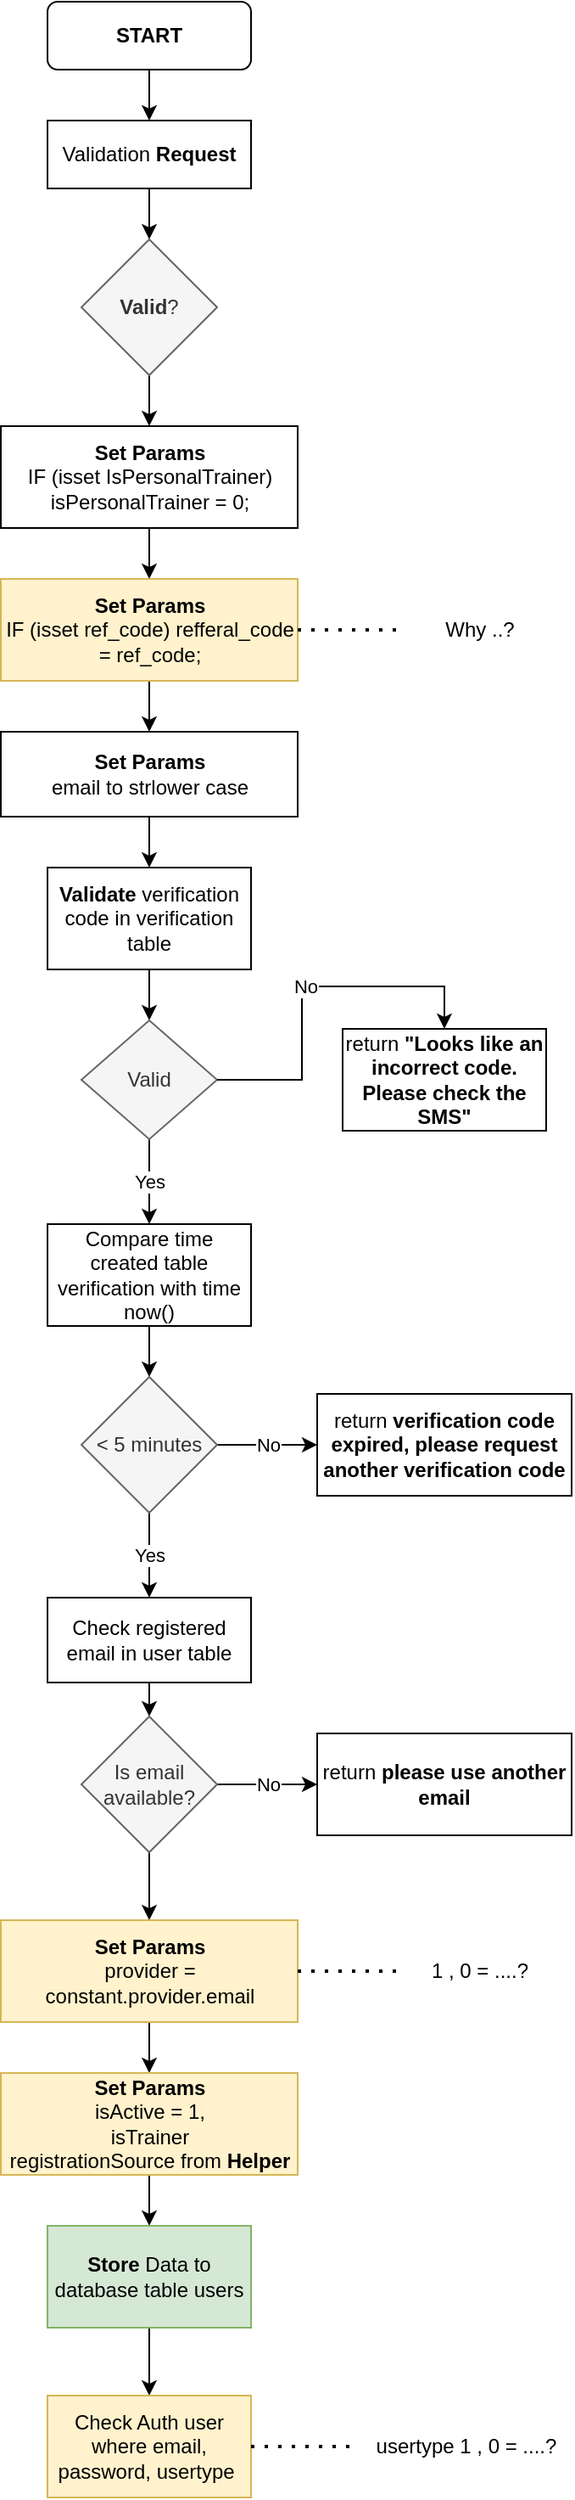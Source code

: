 <mxfile version="14.4.3" type="github">
  <diagram id="C5RBs43oDa-KdzZeNtuy" name="Page-1">
    <mxGraphModel dx="1106" dy="540" grid="1" gridSize="10" guides="1" tooltips="1" connect="1" arrows="1" fold="1" page="1" pageScale="1" pageWidth="827" pageHeight="1169" math="0" shadow="0">
      <root>
        <mxCell id="WIyWlLk6GJQsqaUBKTNV-0" />
        <mxCell id="WIyWlLk6GJQsqaUBKTNV-1" parent="WIyWlLk6GJQsqaUBKTNV-0" />
        <mxCell id="W2D2LNSOdKJTDfiLRsnm-13" style="edgeStyle=none;rounded=0;orthogonalLoop=1;jettySize=auto;html=1;exitX=0.5;exitY=1;exitDx=0;exitDy=0;entryX=0.5;entryY=0;entryDx=0;entryDy=0;" edge="1" parent="WIyWlLk6GJQsqaUBKTNV-1" source="WIyWlLk6GJQsqaUBKTNV-3" target="W2D2LNSOdKJTDfiLRsnm-1">
          <mxGeometry relative="1" as="geometry" />
        </mxCell>
        <mxCell id="WIyWlLk6GJQsqaUBKTNV-3" value="&lt;b&gt;START&lt;/b&gt;" style="rounded=1;whiteSpace=wrap;html=1;fontSize=12;glass=0;strokeWidth=1;shadow=0;" parent="WIyWlLk6GJQsqaUBKTNV-1" vertex="1">
          <mxGeometry x="120" y="20" width="120" height="40" as="geometry" />
        </mxCell>
        <mxCell id="W2D2LNSOdKJTDfiLRsnm-12" style="edgeStyle=none;rounded=0;orthogonalLoop=1;jettySize=auto;html=1;exitX=0.5;exitY=1;exitDx=0;exitDy=0;" edge="1" parent="WIyWlLk6GJQsqaUBKTNV-1" source="W2D2LNSOdKJTDfiLRsnm-1" target="W2D2LNSOdKJTDfiLRsnm-2">
          <mxGeometry relative="1" as="geometry" />
        </mxCell>
        <mxCell id="W2D2LNSOdKJTDfiLRsnm-1" value="Validation &lt;b&gt;Request&lt;/b&gt;" style="rounded=0;whiteSpace=wrap;html=1;" vertex="1" parent="WIyWlLk6GJQsqaUBKTNV-1">
          <mxGeometry x="120" y="90" width="120" height="40" as="geometry" />
        </mxCell>
        <mxCell id="W2D2LNSOdKJTDfiLRsnm-16" style="edgeStyle=none;rounded=0;orthogonalLoop=1;jettySize=auto;html=1;exitX=0.5;exitY=1;exitDx=0;exitDy=0;" edge="1" parent="WIyWlLk6GJQsqaUBKTNV-1" source="W2D2LNSOdKJTDfiLRsnm-2" target="W2D2LNSOdKJTDfiLRsnm-3">
          <mxGeometry relative="1" as="geometry" />
        </mxCell>
        <mxCell id="W2D2LNSOdKJTDfiLRsnm-2" value="&lt;b&gt;Valid&lt;/b&gt;?" style="rhombus;whiteSpace=wrap;html=1;fillColor=#f5f5f5;strokeColor=#666666;fontColor=#333333;" vertex="1" parent="WIyWlLk6GJQsqaUBKTNV-1">
          <mxGeometry x="140" y="160" width="80" height="80" as="geometry" />
        </mxCell>
        <mxCell id="W2D2LNSOdKJTDfiLRsnm-15" style="edgeStyle=none;rounded=0;orthogonalLoop=1;jettySize=auto;html=1;" edge="1" parent="WIyWlLk6GJQsqaUBKTNV-1" source="W2D2LNSOdKJTDfiLRsnm-3">
          <mxGeometry relative="1" as="geometry">
            <mxPoint x="187.5" y="270" as="targetPoint" />
          </mxGeometry>
        </mxCell>
        <mxCell id="W2D2LNSOdKJTDfiLRsnm-17" style="edgeStyle=none;rounded=0;orthogonalLoop=1;jettySize=auto;html=1;exitX=0.5;exitY=1;exitDx=0;exitDy=0;entryX=0.5;entryY=0;entryDx=0;entryDy=0;" edge="1" parent="WIyWlLk6GJQsqaUBKTNV-1" source="W2D2LNSOdKJTDfiLRsnm-3" target="W2D2LNSOdKJTDfiLRsnm-4">
          <mxGeometry relative="1" as="geometry" />
        </mxCell>
        <mxCell id="W2D2LNSOdKJTDfiLRsnm-3" value="&lt;b&gt;Set Params&lt;br&gt;&lt;/b&gt;IF (isset IsPersonalTrainer) isPersonalTrainer = 0;" style="rounded=0;whiteSpace=wrap;html=1;" vertex="1" parent="WIyWlLk6GJQsqaUBKTNV-1">
          <mxGeometry x="92.5" y="270" width="175" height="60" as="geometry" />
        </mxCell>
        <mxCell id="W2D2LNSOdKJTDfiLRsnm-18" style="edgeStyle=none;rounded=0;orthogonalLoop=1;jettySize=auto;html=1;exitX=0.5;exitY=1;exitDx=0;exitDy=0;" edge="1" parent="WIyWlLk6GJQsqaUBKTNV-1" source="W2D2LNSOdKJTDfiLRsnm-4" target="W2D2LNSOdKJTDfiLRsnm-5">
          <mxGeometry relative="1" as="geometry" />
        </mxCell>
        <mxCell id="W2D2LNSOdKJTDfiLRsnm-4" value="&lt;b&gt;Set Params&lt;/b&gt;&lt;br&gt;IF (isset ref_code) refferal_code = ref_code;" style="rounded=0;whiteSpace=wrap;html=1;fillColor=#fff2cc;strokeColor=#d6b656;" vertex="1" parent="WIyWlLk6GJQsqaUBKTNV-1">
          <mxGeometry x="92.5" y="360" width="175" height="60" as="geometry" />
        </mxCell>
        <mxCell id="W2D2LNSOdKJTDfiLRsnm-19" style="edgeStyle=none;rounded=0;orthogonalLoop=1;jettySize=auto;html=1;exitX=0.5;exitY=1;exitDx=0;exitDy=0;entryX=0.5;entryY=0;entryDx=0;entryDy=0;" edge="1" parent="WIyWlLk6GJQsqaUBKTNV-1" source="W2D2LNSOdKJTDfiLRsnm-5" target="W2D2LNSOdKJTDfiLRsnm-6">
          <mxGeometry relative="1" as="geometry" />
        </mxCell>
        <mxCell id="W2D2LNSOdKJTDfiLRsnm-5" value="&lt;b&gt;Set Params&lt;br&gt;&lt;/b&gt;email to strlower case" style="rounded=0;whiteSpace=wrap;html=1;" vertex="1" parent="WIyWlLk6GJQsqaUBKTNV-1">
          <mxGeometry x="92.5" y="450" width="175" height="50" as="geometry" />
        </mxCell>
        <mxCell id="W2D2LNSOdKJTDfiLRsnm-20" style="edgeStyle=none;rounded=0;orthogonalLoop=1;jettySize=auto;html=1;exitX=0.5;exitY=1;exitDx=0;exitDy=0;entryX=0.5;entryY=0;entryDx=0;entryDy=0;" edge="1" parent="WIyWlLk6GJQsqaUBKTNV-1" source="W2D2LNSOdKJTDfiLRsnm-6" target="W2D2LNSOdKJTDfiLRsnm-7">
          <mxGeometry relative="1" as="geometry" />
        </mxCell>
        <mxCell id="W2D2LNSOdKJTDfiLRsnm-6" value="&lt;b&gt;Validate&lt;/b&gt; verification code in verification table" style="rounded=0;whiteSpace=wrap;html=1;" vertex="1" parent="WIyWlLk6GJQsqaUBKTNV-1">
          <mxGeometry x="120" y="530" width="120" height="60" as="geometry" />
        </mxCell>
        <mxCell id="W2D2LNSOdKJTDfiLRsnm-21" value="Yes" style="edgeStyle=none;rounded=0;orthogonalLoop=1;jettySize=auto;html=1;exitX=0.5;exitY=1;exitDx=0;exitDy=0;entryX=0.5;entryY=0;entryDx=0;entryDy=0;" edge="1" parent="WIyWlLk6GJQsqaUBKTNV-1" source="W2D2LNSOdKJTDfiLRsnm-7" target="W2D2LNSOdKJTDfiLRsnm-8">
          <mxGeometry relative="1" as="geometry" />
        </mxCell>
        <mxCell id="W2D2LNSOdKJTDfiLRsnm-7" value="Valid" style="rhombus;whiteSpace=wrap;html=1;fillColor=#f5f5f5;strokeColor=#666666;fontColor=#333333;" vertex="1" parent="WIyWlLk6GJQsqaUBKTNV-1">
          <mxGeometry x="140" y="620" width="80" height="70" as="geometry" />
        </mxCell>
        <mxCell id="W2D2LNSOdKJTDfiLRsnm-22" style="edgeStyle=none;rounded=0;orthogonalLoop=1;jettySize=auto;html=1;exitX=0.5;exitY=1;exitDx=0;exitDy=0;" edge="1" parent="WIyWlLk6GJQsqaUBKTNV-1" source="W2D2LNSOdKJTDfiLRsnm-8" target="W2D2LNSOdKJTDfiLRsnm-9">
          <mxGeometry relative="1" as="geometry" />
        </mxCell>
        <mxCell id="W2D2LNSOdKJTDfiLRsnm-8" value="Compare time created table verification with time now()" style="rounded=0;whiteSpace=wrap;html=1;" vertex="1" parent="WIyWlLk6GJQsqaUBKTNV-1">
          <mxGeometry x="120" y="740" width="120" height="60" as="geometry" />
        </mxCell>
        <mxCell id="W2D2LNSOdKJTDfiLRsnm-23" value="No" style="edgeStyle=none;rounded=0;orthogonalLoop=1;jettySize=auto;html=1;exitX=1;exitY=0.5;exitDx=0;exitDy=0;entryX=0.5;entryY=0;entryDx=0;entryDy=0;" edge="1" parent="WIyWlLk6GJQsqaUBKTNV-1" source="W2D2LNSOdKJTDfiLRsnm-7" target="W2D2LNSOdKJTDfiLRsnm-10">
          <mxGeometry relative="1" as="geometry">
            <Array as="points">
              <mxPoint x="270" y="655" />
              <mxPoint x="270" y="600" />
              <mxPoint x="354" y="600" />
            </Array>
          </mxGeometry>
        </mxCell>
        <mxCell id="W2D2LNSOdKJTDfiLRsnm-26" value="No" style="edgeStyle=none;rounded=0;orthogonalLoop=1;jettySize=auto;html=1;exitX=1;exitY=0.5;exitDx=0;exitDy=0;entryX=0;entryY=0.5;entryDx=0;entryDy=0;" edge="1" parent="WIyWlLk6GJQsqaUBKTNV-1" source="W2D2LNSOdKJTDfiLRsnm-9" target="W2D2LNSOdKJTDfiLRsnm-25">
          <mxGeometry relative="1" as="geometry" />
        </mxCell>
        <mxCell id="W2D2LNSOdKJTDfiLRsnm-33" value="Yes" style="edgeStyle=none;rounded=0;orthogonalLoop=1;jettySize=auto;html=1;entryX=0.5;entryY=0;entryDx=0;entryDy=0;" edge="1" parent="WIyWlLk6GJQsqaUBKTNV-1" source="W2D2LNSOdKJTDfiLRsnm-9" target="W2D2LNSOdKJTDfiLRsnm-27">
          <mxGeometry relative="1" as="geometry" />
        </mxCell>
        <mxCell id="W2D2LNSOdKJTDfiLRsnm-9" value="&amp;lt; 5 minutes" style="rhombus;whiteSpace=wrap;html=1;fillColor=#f5f5f5;strokeColor=#666666;fontColor=#333333;" vertex="1" parent="WIyWlLk6GJQsqaUBKTNV-1">
          <mxGeometry x="140" y="830" width="80" height="80" as="geometry" />
        </mxCell>
        <mxCell id="W2D2LNSOdKJTDfiLRsnm-10" value="&lt;font style=&quot;font-size: 12px&quot;&gt;return &lt;b&gt;&quot;&lt;span style=&quot;font-family: &amp;#34;calibri&amp;#34; , sans-serif&quot;&gt;&lt;font style=&quot;font-size: 12px&quot;&gt;Looks like an incorrect code. Please check the SMS&lt;/font&gt;&lt;/span&gt;&lt;span style=&quot;font-family: &amp;#34;calibri&amp;#34; , sans-serif&quot;&gt;&quot;&lt;/span&gt;&lt;/b&gt;&lt;/font&gt;&lt;p class=&quot;MsoNormal&quot; style=&quot;margin: 0cm ; font-size: 12pt ; font-family: &amp;#34;calibri&amp;#34; , sans-serif&quot;&gt;&lt;/p&gt;" style="rounded=0;whiteSpace=wrap;html=1;" vertex="1" parent="WIyWlLk6GJQsqaUBKTNV-1">
          <mxGeometry x="294" y="625" width="120" height="60" as="geometry" />
        </mxCell>
        <mxCell id="W2D2LNSOdKJTDfiLRsnm-11" style="edgeStyle=none;rounded=0;orthogonalLoop=1;jettySize=auto;html=1;entryX=0.5;entryY=0;entryDx=0;entryDy=0;" edge="1" parent="WIyWlLk6GJQsqaUBKTNV-1" source="W2D2LNSOdKJTDfiLRsnm-2" target="W2D2LNSOdKJTDfiLRsnm-2">
          <mxGeometry relative="1" as="geometry" />
        </mxCell>
        <mxCell id="W2D2LNSOdKJTDfiLRsnm-14" style="edgeStyle=none;rounded=0;orthogonalLoop=1;jettySize=auto;html=1;entryX=0.5;entryY=0;entryDx=0;entryDy=0;" edge="1" parent="WIyWlLk6GJQsqaUBKTNV-1" source="W2D2LNSOdKJTDfiLRsnm-3" target="W2D2LNSOdKJTDfiLRsnm-3">
          <mxGeometry relative="1" as="geometry" />
        </mxCell>
        <mxCell id="W2D2LNSOdKJTDfiLRsnm-25" value="return &lt;b&gt;verification code expired, please request another verification code&lt;/b&gt;" style="rounded=0;whiteSpace=wrap;html=1;" vertex="1" parent="WIyWlLk6GJQsqaUBKTNV-1">
          <mxGeometry x="279" y="840" width="150" height="60" as="geometry" />
        </mxCell>
        <mxCell id="W2D2LNSOdKJTDfiLRsnm-34" style="edgeStyle=none;rounded=0;orthogonalLoop=1;jettySize=auto;html=1;entryX=0.5;entryY=0;entryDx=0;entryDy=0;" edge="1" parent="WIyWlLk6GJQsqaUBKTNV-1" source="W2D2LNSOdKJTDfiLRsnm-27" target="W2D2LNSOdKJTDfiLRsnm-28">
          <mxGeometry relative="1" as="geometry" />
        </mxCell>
        <mxCell id="W2D2LNSOdKJTDfiLRsnm-27" value="Check registered email in user table" style="rounded=0;whiteSpace=wrap;html=1;" vertex="1" parent="WIyWlLk6GJQsqaUBKTNV-1">
          <mxGeometry x="120" y="960" width="120" height="50" as="geometry" />
        </mxCell>
        <mxCell id="W2D2LNSOdKJTDfiLRsnm-35" value="No" style="edgeStyle=none;rounded=0;orthogonalLoop=1;jettySize=auto;html=1;" edge="1" parent="WIyWlLk6GJQsqaUBKTNV-1" source="W2D2LNSOdKJTDfiLRsnm-28" target="W2D2LNSOdKJTDfiLRsnm-29">
          <mxGeometry relative="1" as="geometry" />
        </mxCell>
        <mxCell id="W2D2LNSOdKJTDfiLRsnm-36" style="edgeStyle=none;rounded=0;orthogonalLoop=1;jettySize=auto;html=1;entryX=0.5;entryY=0;entryDx=0;entryDy=0;" edge="1" parent="WIyWlLk6GJQsqaUBKTNV-1" source="W2D2LNSOdKJTDfiLRsnm-28" target="W2D2LNSOdKJTDfiLRsnm-30">
          <mxGeometry relative="1" as="geometry" />
        </mxCell>
        <mxCell id="W2D2LNSOdKJTDfiLRsnm-28" value="Is email available?" style="rhombus;whiteSpace=wrap;html=1;fillColor=#f5f5f5;strokeColor=#666666;fontColor=#333333;" vertex="1" parent="WIyWlLk6GJQsqaUBKTNV-1">
          <mxGeometry x="140" y="1030" width="80" height="80" as="geometry" />
        </mxCell>
        <mxCell id="W2D2LNSOdKJTDfiLRsnm-29" value="return &lt;b&gt;please use another email&lt;/b&gt;" style="rounded=0;whiteSpace=wrap;html=1;" vertex="1" parent="WIyWlLk6GJQsqaUBKTNV-1">
          <mxGeometry x="279" y="1040" width="150" height="60" as="geometry" />
        </mxCell>
        <mxCell id="W2D2LNSOdKJTDfiLRsnm-44" value="" style="edgeStyle=none;rounded=0;orthogonalLoop=1;jettySize=auto;html=1;" edge="1" parent="WIyWlLk6GJQsqaUBKTNV-1" source="W2D2LNSOdKJTDfiLRsnm-30" target="W2D2LNSOdKJTDfiLRsnm-37">
          <mxGeometry relative="1" as="geometry" />
        </mxCell>
        <mxCell id="W2D2LNSOdKJTDfiLRsnm-30" value="&lt;b&gt;Set Params&lt;br&gt;&lt;/b&gt;provider = constant.provider.email" style="rounded=0;whiteSpace=wrap;html=1;fillColor=#fff2cc;strokeColor=#d6b656;" vertex="1" parent="WIyWlLk6GJQsqaUBKTNV-1">
          <mxGeometry x="92.5" y="1150" width="175" height="60" as="geometry" />
        </mxCell>
        <mxCell id="W2D2LNSOdKJTDfiLRsnm-31" value="" style="endArrow=none;dashed=1;html=1;dashPattern=1 3;strokeWidth=2;exitX=1;exitY=0.5;exitDx=0;exitDy=0;" edge="1" parent="WIyWlLk6GJQsqaUBKTNV-1" source="W2D2LNSOdKJTDfiLRsnm-30" target="W2D2LNSOdKJTDfiLRsnm-32">
          <mxGeometry width="50" height="50" relative="1" as="geometry">
            <mxPoint x="310" y="1205" as="sourcePoint" />
            <mxPoint x="320" y="1180" as="targetPoint" />
          </mxGeometry>
        </mxCell>
        <mxCell id="W2D2LNSOdKJTDfiLRsnm-32" value="1 , 0 = ....?" style="text;html=1;strokeColor=none;fillColor=none;align=center;verticalAlign=middle;whiteSpace=wrap;rounded=0;" vertex="1" parent="WIyWlLk6GJQsqaUBKTNV-1">
          <mxGeometry x="330" y="1170" width="90" height="20" as="geometry" />
        </mxCell>
        <mxCell id="W2D2LNSOdKJTDfiLRsnm-45" value="" style="edgeStyle=none;rounded=0;orthogonalLoop=1;jettySize=auto;html=1;" edge="1" parent="WIyWlLk6GJQsqaUBKTNV-1" source="W2D2LNSOdKJTDfiLRsnm-37" target="W2D2LNSOdKJTDfiLRsnm-38">
          <mxGeometry relative="1" as="geometry" />
        </mxCell>
        <mxCell id="W2D2LNSOdKJTDfiLRsnm-37" value="&lt;b&gt;Set Params&lt;br&gt;&lt;/b&gt;isActive = 1,&lt;br&gt;isTrainer&lt;br&gt;registrationSource from &lt;b&gt;Helper&lt;/b&gt;" style="rounded=0;whiteSpace=wrap;html=1;fillColor=#fff2cc;strokeColor=#d6b656;" vertex="1" parent="WIyWlLk6GJQsqaUBKTNV-1">
          <mxGeometry x="92.5" y="1240" width="175" height="60" as="geometry" />
        </mxCell>
        <mxCell id="W2D2LNSOdKJTDfiLRsnm-46" value="" style="edgeStyle=none;rounded=0;orthogonalLoop=1;jettySize=auto;html=1;" edge="1" parent="WIyWlLk6GJQsqaUBKTNV-1" source="W2D2LNSOdKJTDfiLRsnm-38" target="W2D2LNSOdKJTDfiLRsnm-39">
          <mxGeometry relative="1" as="geometry" />
        </mxCell>
        <mxCell id="W2D2LNSOdKJTDfiLRsnm-38" value="&lt;b&gt;Store&lt;/b&gt; Data to database table users" style="rounded=0;whiteSpace=wrap;html=1;fillColor=#d5e8d4;strokeColor=#82b366;" vertex="1" parent="WIyWlLk6GJQsqaUBKTNV-1">
          <mxGeometry x="120" y="1330" width="120" height="60" as="geometry" />
        </mxCell>
        <mxCell id="W2D2LNSOdKJTDfiLRsnm-39" value="Check Auth user where email, password, usertype&amp;nbsp;" style="rounded=0;whiteSpace=wrap;html=1;fillColor=#fff2cc;strokeColor=#d6b656;" vertex="1" parent="WIyWlLk6GJQsqaUBKTNV-1">
          <mxGeometry x="120" y="1430" width="120" height="60" as="geometry" />
        </mxCell>
        <mxCell id="W2D2LNSOdKJTDfiLRsnm-40" value="" style="endArrow=none;dashed=1;html=1;dashPattern=1 3;strokeWidth=2;" edge="1" parent="WIyWlLk6GJQsqaUBKTNV-1" target="W2D2LNSOdKJTDfiLRsnm-41">
          <mxGeometry width="50" height="50" relative="1" as="geometry">
            <mxPoint x="240" y="1460" as="sourcePoint" />
            <mxPoint x="292.5" y="1460" as="targetPoint" />
          </mxGeometry>
        </mxCell>
        <mxCell id="W2D2LNSOdKJTDfiLRsnm-41" value="usertype 1 , 0 = ....?" style="text;html=1;strokeColor=none;fillColor=none;align=center;verticalAlign=middle;whiteSpace=wrap;rounded=0;" vertex="1" parent="WIyWlLk6GJQsqaUBKTNV-1">
          <mxGeometry x="302.5" y="1450" width="127.5" height="20" as="geometry" />
        </mxCell>
        <mxCell id="W2D2LNSOdKJTDfiLRsnm-42" value="" style="endArrow=none;dashed=1;html=1;dashPattern=1 3;strokeWidth=2;exitX=1;exitY=0.5;exitDx=0;exitDy=0;" edge="1" parent="WIyWlLk6GJQsqaUBKTNV-1" target="W2D2LNSOdKJTDfiLRsnm-43">
          <mxGeometry width="50" height="50" relative="1" as="geometry">
            <mxPoint x="267.5" y="390" as="sourcePoint" />
            <mxPoint x="320" y="390" as="targetPoint" />
          </mxGeometry>
        </mxCell>
        <mxCell id="W2D2LNSOdKJTDfiLRsnm-43" value="Why ..?" style="text;html=1;strokeColor=none;fillColor=none;align=center;verticalAlign=middle;whiteSpace=wrap;rounded=0;" vertex="1" parent="WIyWlLk6GJQsqaUBKTNV-1">
          <mxGeometry x="330" y="380" width="90" height="20" as="geometry" />
        </mxCell>
      </root>
    </mxGraphModel>
  </diagram>
</mxfile>
